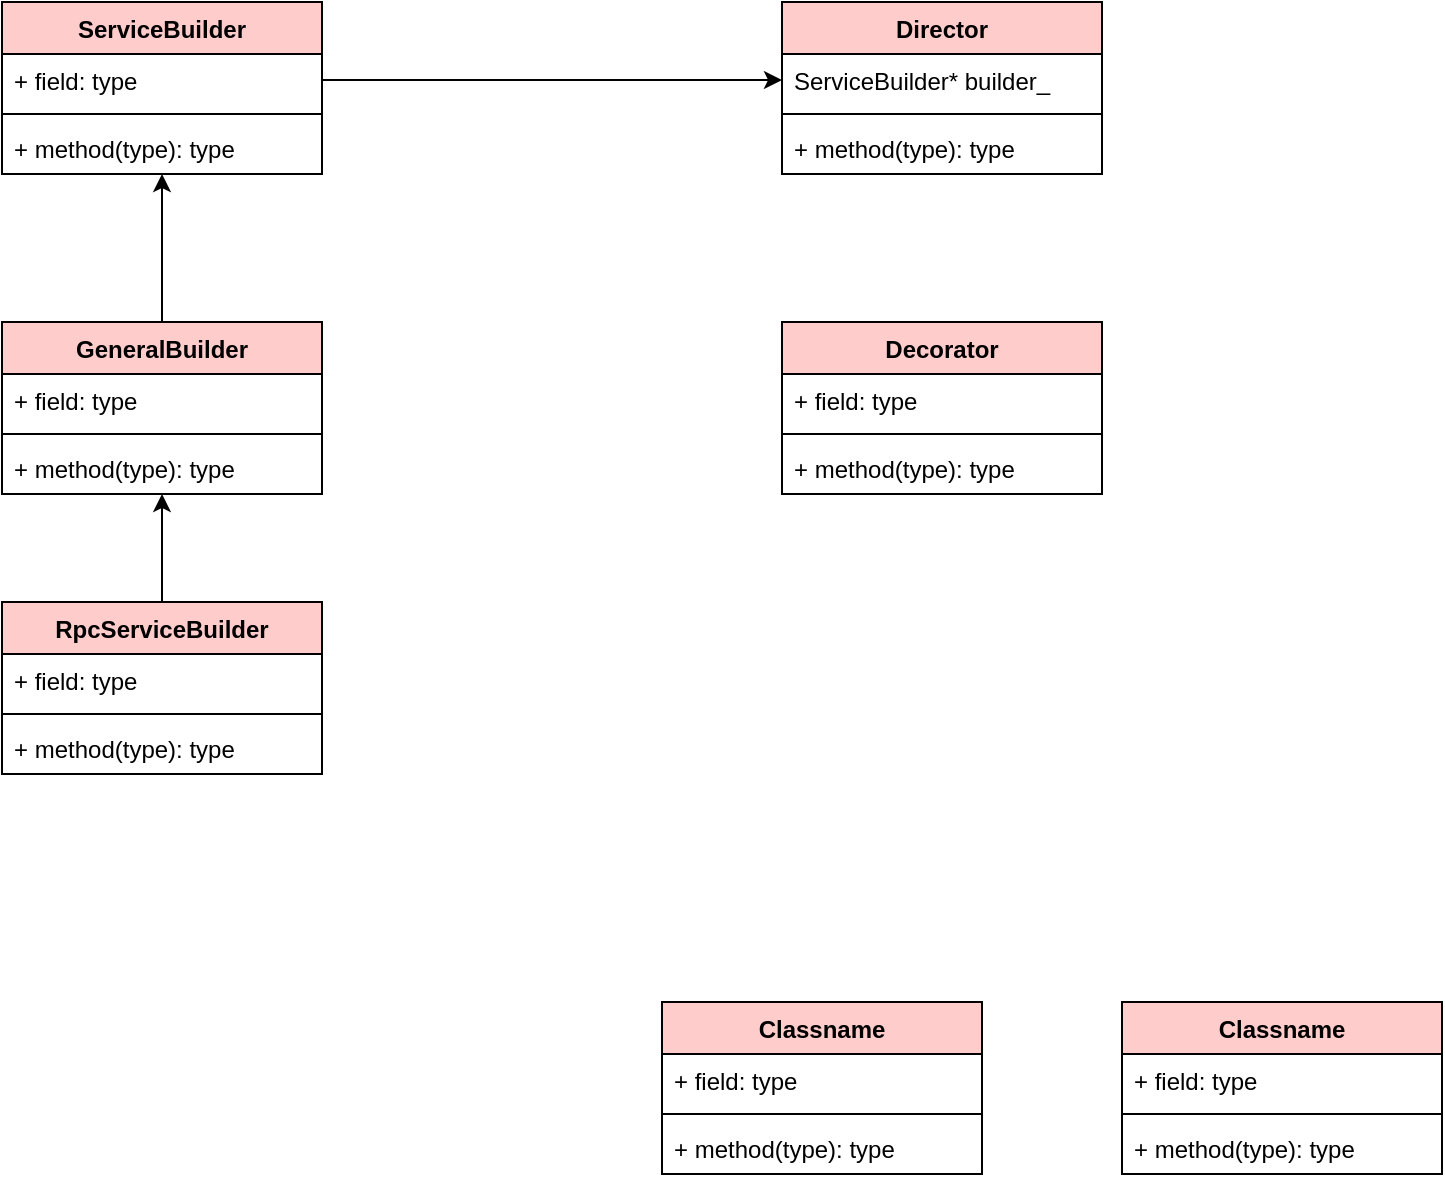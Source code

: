 <mxfile version="15.2.5" type="github">
  <diagram id="C5RBs43oDa-KdzZeNtuy" name="Page-1">
    <mxGraphModel dx="1298" dy="834" grid="1" gridSize="10" guides="1" tooltips="1" connect="1" arrows="1" fold="1" page="1" pageScale="1" pageWidth="827" pageHeight="1169" math="0" shadow="0">
      <root>
        <mxCell id="WIyWlLk6GJQsqaUBKTNV-0" />
        <mxCell id="WIyWlLk6GJQsqaUBKTNV-1" parent="WIyWlLk6GJQsqaUBKTNV-0" />
        <mxCell id="Yh-69eKrl0IfLmYzrDcD-0" value="ServiceBuilder" style="swimlane;fontStyle=1;align=center;verticalAlign=top;childLayout=stackLayout;horizontal=1;startSize=26;horizontalStack=0;resizeParent=1;resizeParentMax=0;resizeLast=0;collapsible=1;marginBottom=0;fillColor=#FFCCCC;" vertex="1" parent="WIyWlLk6GJQsqaUBKTNV-1">
          <mxGeometry x="60" y="60" width="160" height="86" as="geometry" />
        </mxCell>
        <mxCell id="Yh-69eKrl0IfLmYzrDcD-1" value="+ field: type" style="text;strokeColor=none;fillColor=none;align=left;verticalAlign=top;spacingLeft=4;spacingRight=4;overflow=hidden;rotatable=0;points=[[0,0.5],[1,0.5]];portConstraint=eastwest;" vertex="1" parent="Yh-69eKrl0IfLmYzrDcD-0">
          <mxGeometry y="26" width="160" height="26" as="geometry" />
        </mxCell>
        <mxCell id="Yh-69eKrl0IfLmYzrDcD-2" value="" style="line;strokeWidth=1;fillColor=none;align=left;verticalAlign=middle;spacingTop=-1;spacingLeft=3;spacingRight=3;rotatable=0;labelPosition=right;points=[];portConstraint=eastwest;" vertex="1" parent="Yh-69eKrl0IfLmYzrDcD-0">
          <mxGeometry y="52" width="160" height="8" as="geometry" />
        </mxCell>
        <mxCell id="Yh-69eKrl0IfLmYzrDcD-3" value="+ method(type): type" style="text;strokeColor=none;fillColor=none;align=left;verticalAlign=top;spacingLeft=4;spacingRight=4;overflow=hidden;rotatable=0;points=[[0,0.5],[1,0.5]];portConstraint=eastwest;" vertex="1" parent="Yh-69eKrl0IfLmYzrDcD-0">
          <mxGeometry y="60" width="160" height="26" as="geometry" />
        </mxCell>
        <mxCell id="Yh-69eKrl0IfLmYzrDcD-30" style="edgeStyle=orthogonalEdgeStyle;rounded=0;orthogonalLoop=1;jettySize=auto;html=1;exitX=0.5;exitY=0;exitDx=0;exitDy=0;" edge="1" parent="WIyWlLk6GJQsqaUBKTNV-1" source="Yh-69eKrl0IfLmYzrDcD-4" target="Yh-69eKrl0IfLmYzrDcD-0">
          <mxGeometry relative="1" as="geometry" />
        </mxCell>
        <mxCell id="Yh-69eKrl0IfLmYzrDcD-4" value="GeneralBuilder" style="swimlane;fontStyle=1;align=center;verticalAlign=top;childLayout=stackLayout;horizontal=1;startSize=26;horizontalStack=0;resizeParent=1;resizeParentMax=0;resizeLast=0;collapsible=1;marginBottom=0;fillColor=#FFCCCC;" vertex="1" parent="WIyWlLk6GJQsqaUBKTNV-1">
          <mxGeometry x="60" y="220" width="160" height="86" as="geometry" />
        </mxCell>
        <mxCell id="Yh-69eKrl0IfLmYzrDcD-5" value="+ field: type" style="text;strokeColor=none;fillColor=none;align=left;verticalAlign=top;spacingLeft=4;spacingRight=4;overflow=hidden;rotatable=0;points=[[0,0.5],[1,0.5]];portConstraint=eastwest;" vertex="1" parent="Yh-69eKrl0IfLmYzrDcD-4">
          <mxGeometry y="26" width="160" height="26" as="geometry" />
        </mxCell>
        <mxCell id="Yh-69eKrl0IfLmYzrDcD-6" value="" style="line;strokeWidth=1;fillColor=none;align=left;verticalAlign=middle;spacingTop=-1;spacingLeft=3;spacingRight=3;rotatable=0;labelPosition=right;points=[];portConstraint=eastwest;" vertex="1" parent="Yh-69eKrl0IfLmYzrDcD-4">
          <mxGeometry y="52" width="160" height="8" as="geometry" />
        </mxCell>
        <mxCell id="Yh-69eKrl0IfLmYzrDcD-7" value="+ method(type): type" style="text;strokeColor=none;fillColor=none;align=left;verticalAlign=top;spacingLeft=4;spacingRight=4;overflow=hidden;rotatable=0;points=[[0,0.5],[1,0.5]];portConstraint=eastwest;" vertex="1" parent="Yh-69eKrl0IfLmYzrDcD-4">
          <mxGeometry y="60" width="160" height="26" as="geometry" />
        </mxCell>
        <mxCell id="Yh-69eKrl0IfLmYzrDcD-8" value="Director" style="swimlane;fontStyle=1;align=center;verticalAlign=top;childLayout=stackLayout;horizontal=1;startSize=26;horizontalStack=0;resizeParent=1;resizeParentMax=0;resizeLast=0;collapsible=1;marginBottom=0;fillColor=#FFCCCC;" vertex="1" parent="WIyWlLk6GJQsqaUBKTNV-1">
          <mxGeometry x="450" y="60" width="160" height="86" as="geometry" />
        </mxCell>
        <mxCell id="Yh-69eKrl0IfLmYzrDcD-9" value="ServiceBuilder* builder_" style="text;strokeColor=none;fillColor=none;align=left;verticalAlign=top;spacingLeft=4;spacingRight=4;overflow=hidden;rotatable=0;points=[[0,0.5],[1,0.5]];portConstraint=eastwest;" vertex="1" parent="Yh-69eKrl0IfLmYzrDcD-8">
          <mxGeometry y="26" width="160" height="26" as="geometry" />
        </mxCell>
        <mxCell id="Yh-69eKrl0IfLmYzrDcD-10" value="" style="line;strokeWidth=1;fillColor=none;align=left;verticalAlign=middle;spacingTop=-1;spacingLeft=3;spacingRight=3;rotatable=0;labelPosition=right;points=[];portConstraint=eastwest;" vertex="1" parent="Yh-69eKrl0IfLmYzrDcD-8">
          <mxGeometry y="52" width="160" height="8" as="geometry" />
        </mxCell>
        <mxCell id="Yh-69eKrl0IfLmYzrDcD-11" value="+ method(type): type" style="text;strokeColor=none;fillColor=none;align=left;verticalAlign=top;spacingLeft=4;spacingRight=4;overflow=hidden;rotatable=0;points=[[0,0.5],[1,0.5]];portConstraint=eastwest;" vertex="1" parent="Yh-69eKrl0IfLmYzrDcD-8">
          <mxGeometry y="60" width="160" height="26" as="geometry" />
        </mxCell>
        <mxCell id="Yh-69eKrl0IfLmYzrDcD-12" value="Decorator" style="swimlane;fontStyle=1;align=center;verticalAlign=top;childLayout=stackLayout;horizontal=1;startSize=26;horizontalStack=0;resizeParent=1;resizeParentMax=0;resizeLast=0;collapsible=1;marginBottom=0;fillColor=#FFCCCC;" vertex="1" parent="WIyWlLk6GJQsqaUBKTNV-1">
          <mxGeometry x="450" y="220" width="160" height="86" as="geometry" />
        </mxCell>
        <mxCell id="Yh-69eKrl0IfLmYzrDcD-13" value="+ field: type" style="text;strokeColor=none;fillColor=none;align=left;verticalAlign=top;spacingLeft=4;spacingRight=4;overflow=hidden;rotatable=0;points=[[0,0.5],[1,0.5]];portConstraint=eastwest;" vertex="1" parent="Yh-69eKrl0IfLmYzrDcD-12">
          <mxGeometry y="26" width="160" height="26" as="geometry" />
        </mxCell>
        <mxCell id="Yh-69eKrl0IfLmYzrDcD-14" value="" style="line;strokeWidth=1;fillColor=none;align=left;verticalAlign=middle;spacingTop=-1;spacingLeft=3;spacingRight=3;rotatable=0;labelPosition=right;points=[];portConstraint=eastwest;" vertex="1" parent="Yh-69eKrl0IfLmYzrDcD-12">
          <mxGeometry y="52" width="160" height="8" as="geometry" />
        </mxCell>
        <mxCell id="Yh-69eKrl0IfLmYzrDcD-15" value="+ method(type): type" style="text;strokeColor=none;fillColor=none;align=left;verticalAlign=top;spacingLeft=4;spacingRight=4;overflow=hidden;rotatable=0;points=[[0,0.5],[1,0.5]];portConstraint=eastwest;" vertex="1" parent="Yh-69eKrl0IfLmYzrDcD-12">
          <mxGeometry y="60" width="160" height="26" as="geometry" />
        </mxCell>
        <mxCell id="Yh-69eKrl0IfLmYzrDcD-31" style="edgeStyle=orthogonalEdgeStyle;rounded=0;orthogonalLoop=1;jettySize=auto;html=1;exitX=0.5;exitY=0;exitDx=0;exitDy=0;" edge="1" parent="WIyWlLk6GJQsqaUBKTNV-1" source="Yh-69eKrl0IfLmYzrDcD-17" target="Yh-69eKrl0IfLmYzrDcD-4">
          <mxGeometry relative="1" as="geometry" />
        </mxCell>
        <mxCell id="Yh-69eKrl0IfLmYzrDcD-17" value="RpcServiceBuilder" style="swimlane;fontStyle=1;align=center;verticalAlign=top;childLayout=stackLayout;horizontal=1;startSize=26;horizontalStack=0;resizeParent=1;resizeParentMax=0;resizeLast=0;collapsible=1;marginBottom=0;fillColor=#FFCCCC;" vertex="1" parent="WIyWlLk6GJQsqaUBKTNV-1">
          <mxGeometry x="60" y="360" width="160" height="86" as="geometry" />
        </mxCell>
        <mxCell id="Yh-69eKrl0IfLmYzrDcD-18" value="+ field: type" style="text;strokeColor=none;fillColor=none;align=left;verticalAlign=top;spacingLeft=4;spacingRight=4;overflow=hidden;rotatable=0;points=[[0,0.5],[1,0.5]];portConstraint=eastwest;" vertex="1" parent="Yh-69eKrl0IfLmYzrDcD-17">
          <mxGeometry y="26" width="160" height="26" as="geometry" />
        </mxCell>
        <mxCell id="Yh-69eKrl0IfLmYzrDcD-19" value="" style="line;strokeWidth=1;fillColor=none;align=left;verticalAlign=middle;spacingTop=-1;spacingLeft=3;spacingRight=3;rotatable=0;labelPosition=right;points=[];portConstraint=eastwest;" vertex="1" parent="Yh-69eKrl0IfLmYzrDcD-17">
          <mxGeometry y="52" width="160" height="8" as="geometry" />
        </mxCell>
        <mxCell id="Yh-69eKrl0IfLmYzrDcD-20" value="+ method(type): type" style="text;strokeColor=none;fillColor=none;align=left;verticalAlign=top;spacingLeft=4;spacingRight=4;overflow=hidden;rotatable=0;points=[[0,0.5],[1,0.5]];portConstraint=eastwest;" vertex="1" parent="Yh-69eKrl0IfLmYzrDcD-17">
          <mxGeometry y="60" width="160" height="26" as="geometry" />
        </mxCell>
        <mxCell id="Yh-69eKrl0IfLmYzrDcD-21" value="Classname" style="swimlane;fontStyle=1;align=center;verticalAlign=top;childLayout=stackLayout;horizontal=1;startSize=26;horizontalStack=0;resizeParent=1;resizeParentMax=0;resizeLast=0;collapsible=1;marginBottom=0;fillColor=#FFCCCC;" vertex="1" parent="WIyWlLk6GJQsqaUBKTNV-1">
          <mxGeometry x="620" y="560" width="160" height="86" as="geometry" />
        </mxCell>
        <mxCell id="Yh-69eKrl0IfLmYzrDcD-22" value="+ field: type" style="text;strokeColor=none;fillColor=none;align=left;verticalAlign=top;spacingLeft=4;spacingRight=4;overflow=hidden;rotatable=0;points=[[0,0.5],[1,0.5]];portConstraint=eastwest;" vertex="1" parent="Yh-69eKrl0IfLmYzrDcD-21">
          <mxGeometry y="26" width="160" height="26" as="geometry" />
        </mxCell>
        <mxCell id="Yh-69eKrl0IfLmYzrDcD-23" value="" style="line;strokeWidth=1;fillColor=none;align=left;verticalAlign=middle;spacingTop=-1;spacingLeft=3;spacingRight=3;rotatable=0;labelPosition=right;points=[];portConstraint=eastwest;" vertex="1" parent="Yh-69eKrl0IfLmYzrDcD-21">
          <mxGeometry y="52" width="160" height="8" as="geometry" />
        </mxCell>
        <mxCell id="Yh-69eKrl0IfLmYzrDcD-24" value="+ method(type): type" style="text;strokeColor=none;fillColor=none;align=left;verticalAlign=top;spacingLeft=4;spacingRight=4;overflow=hidden;rotatable=0;points=[[0,0.5],[1,0.5]];portConstraint=eastwest;" vertex="1" parent="Yh-69eKrl0IfLmYzrDcD-21">
          <mxGeometry y="60" width="160" height="26" as="geometry" />
        </mxCell>
        <mxCell id="Yh-69eKrl0IfLmYzrDcD-25" value="Classname" style="swimlane;fontStyle=1;align=center;verticalAlign=top;childLayout=stackLayout;horizontal=1;startSize=26;horizontalStack=0;resizeParent=1;resizeParentMax=0;resizeLast=0;collapsible=1;marginBottom=0;fillColor=#FFCCCC;" vertex="1" parent="WIyWlLk6GJQsqaUBKTNV-1">
          <mxGeometry x="390" y="560" width="160" height="86" as="geometry" />
        </mxCell>
        <mxCell id="Yh-69eKrl0IfLmYzrDcD-26" value="+ field: type" style="text;strokeColor=none;fillColor=none;align=left;verticalAlign=top;spacingLeft=4;spacingRight=4;overflow=hidden;rotatable=0;points=[[0,0.5],[1,0.5]];portConstraint=eastwest;" vertex="1" parent="Yh-69eKrl0IfLmYzrDcD-25">
          <mxGeometry y="26" width="160" height="26" as="geometry" />
        </mxCell>
        <mxCell id="Yh-69eKrl0IfLmYzrDcD-27" value="" style="line;strokeWidth=1;fillColor=none;align=left;verticalAlign=middle;spacingTop=-1;spacingLeft=3;spacingRight=3;rotatable=0;labelPosition=right;points=[];portConstraint=eastwest;" vertex="1" parent="Yh-69eKrl0IfLmYzrDcD-25">
          <mxGeometry y="52" width="160" height="8" as="geometry" />
        </mxCell>
        <mxCell id="Yh-69eKrl0IfLmYzrDcD-28" value="+ method(type): type" style="text;strokeColor=none;fillColor=none;align=left;verticalAlign=top;spacingLeft=4;spacingRight=4;overflow=hidden;rotatable=0;points=[[0,0.5],[1,0.5]];portConstraint=eastwest;" vertex="1" parent="Yh-69eKrl0IfLmYzrDcD-25">
          <mxGeometry y="60" width="160" height="26" as="geometry" />
        </mxCell>
        <mxCell id="Yh-69eKrl0IfLmYzrDcD-29" style="edgeStyle=orthogonalEdgeStyle;rounded=0;orthogonalLoop=1;jettySize=auto;html=1;exitX=1;exitY=0.5;exitDx=0;exitDy=0;entryX=0;entryY=0.5;entryDx=0;entryDy=0;" edge="1" parent="WIyWlLk6GJQsqaUBKTNV-1" source="Yh-69eKrl0IfLmYzrDcD-1" target="Yh-69eKrl0IfLmYzrDcD-9">
          <mxGeometry relative="1" as="geometry" />
        </mxCell>
      </root>
    </mxGraphModel>
  </diagram>
</mxfile>
